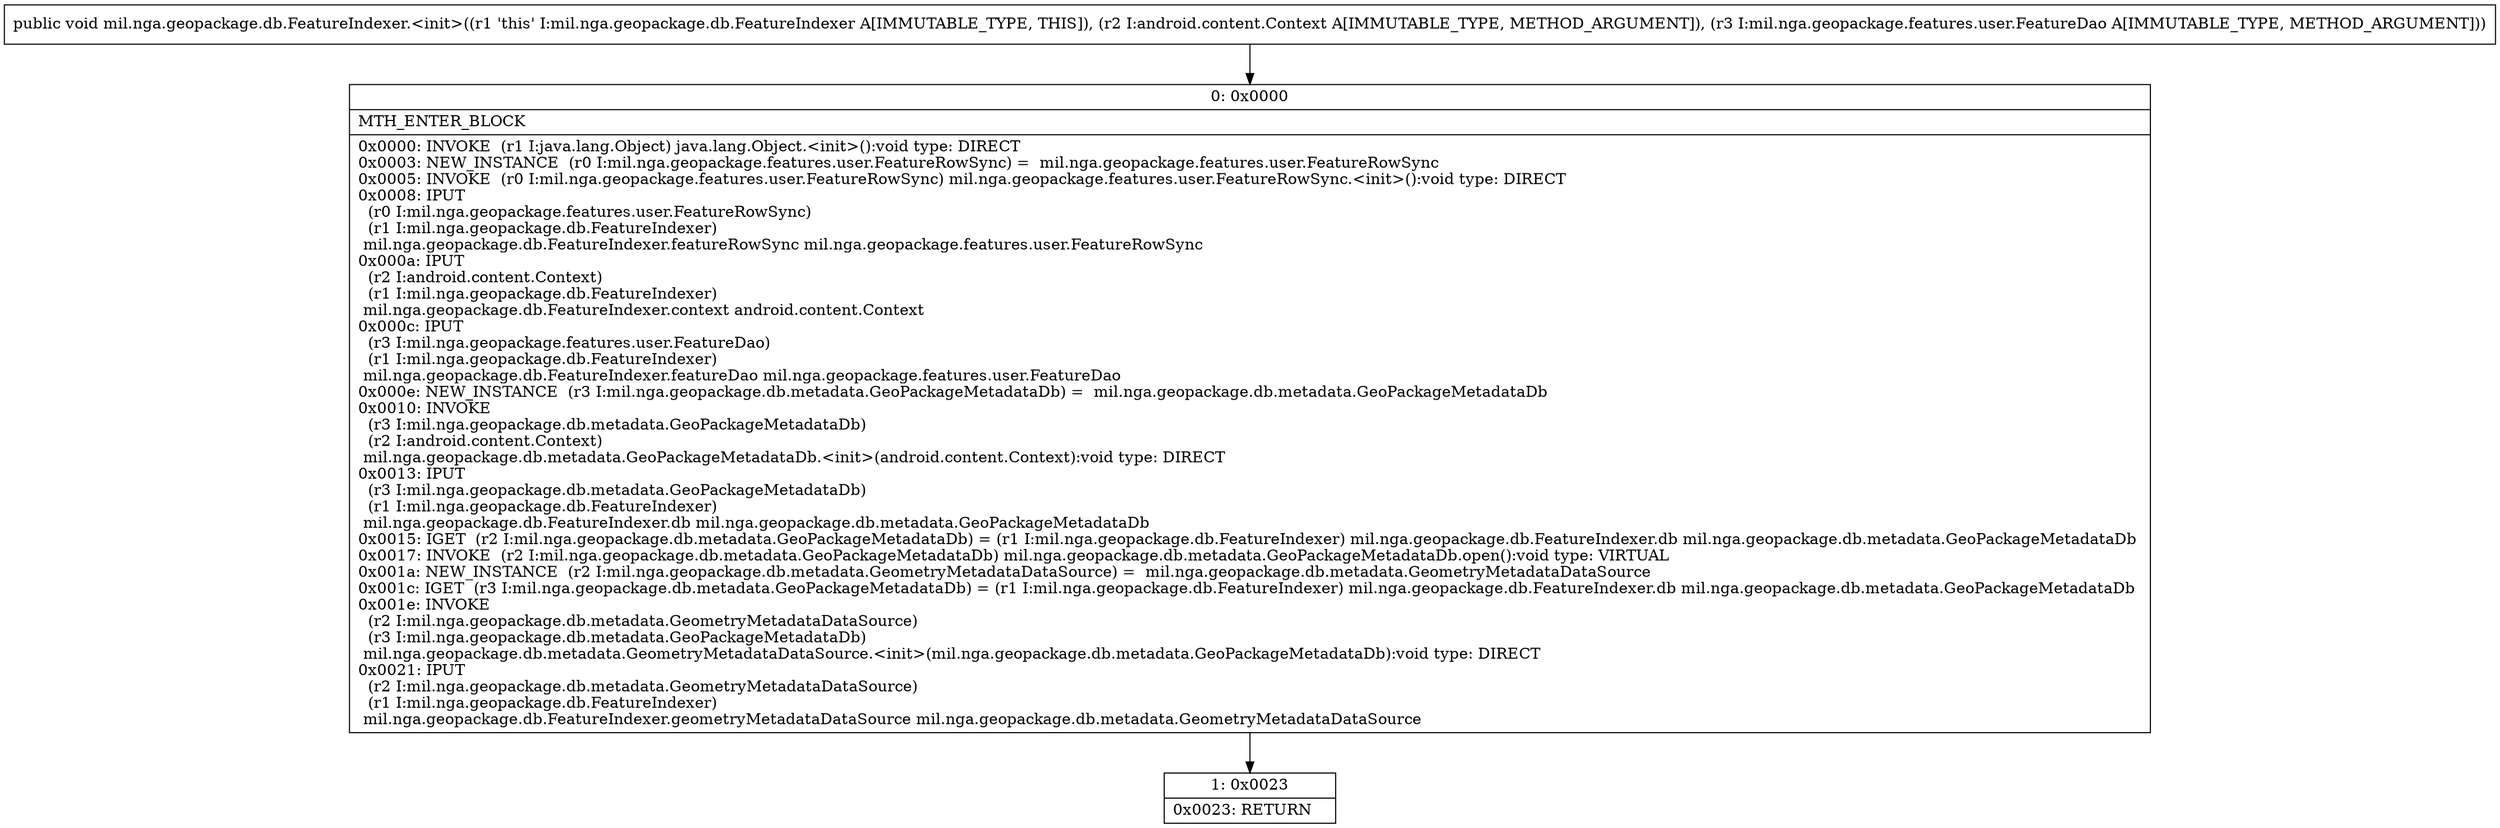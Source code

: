 digraph "CFG formil.nga.geopackage.db.FeatureIndexer.\<init\>(Landroid\/content\/Context;Lmil\/nga\/geopackage\/features\/user\/FeatureDao;)V" {
Node_0 [shape=record,label="{0\:\ 0x0000|MTH_ENTER_BLOCK\l|0x0000: INVOKE  (r1 I:java.lang.Object) java.lang.Object.\<init\>():void type: DIRECT \l0x0003: NEW_INSTANCE  (r0 I:mil.nga.geopackage.features.user.FeatureRowSync) =  mil.nga.geopackage.features.user.FeatureRowSync \l0x0005: INVOKE  (r0 I:mil.nga.geopackage.features.user.FeatureRowSync) mil.nga.geopackage.features.user.FeatureRowSync.\<init\>():void type: DIRECT \l0x0008: IPUT  \l  (r0 I:mil.nga.geopackage.features.user.FeatureRowSync)\l  (r1 I:mil.nga.geopackage.db.FeatureIndexer)\l mil.nga.geopackage.db.FeatureIndexer.featureRowSync mil.nga.geopackage.features.user.FeatureRowSync \l0x000a: IPUT  \l  (r2 I:android.content.Context)\l  (r1 I:mil.nga.geopackage.db.FeatureIndexer)\l mil.nga.geopackage.db.FeatureIndexer.context android.content.Context \l0x000c: IPUT  \l  (r3 I:mil.nga.geopackage.features.user.FeatureDao)\l  (r1 I:mil.nga.geopackage.db.FeatureIndexer)\l mil.nga.geopackage.db.FeatureIndexer.featureDao mil.nga.geopackage.features.user.FeatureDao \l0x000e: NEW_INSTANCE  (r3 I:mil.nga.geopackage.db.metadata.GeoPackageMetadataDb) =  mil.nga.geopackage.db.metadata.GeoPackageMetadataDb \l0x0010: INVOKE  \l  (r3 I:mil.nga.geopackage.db.metadata.GeoPackageMetadataDb)\l  (r2 I:android.content.Context)\l mil.nga.geopackage.db.metadata.GeoPackageMetadataDb.\<init\>(android.content.Context):void type: DIRECT \l0x0013: IPUT  \l  (r3 I:mil.nga.geopackage.db.metadata.GeoPackageMetadataDb)\l  (r1 I:mil.nga.geopackage.db.FeatureIndexer)\l mil.nga.geopackage.db.FeatureIndexer.db mil.nga.geopackage.db.metadata.GeoPackageMetadataDb \l0x0015: IGET  (r2 I:mil.nga.geopackage.db.metadata.GeoPackageMetadataDb) = (r1 I:mil.nga.geopackage.db.FeatureIndexer) mil.nga.geopackage.db.FeatureIndexer.db mil.nga.geopackage.db.metadata.GeoPackageMetadataDb \l0x0017: INVOKE  (r2 I:mil.nga.geopackage.db.metadata.GeoPackageMetadataDb) mil.nga.geopackage.db.metadata.GeoPackageMetadataDb.open():void type: VIRTUAL \l0x001a: NEW_INSTANCE  (r2 I:mil.nga.geopackage.db.metadata.GeometryMetadataDataSource) =  mil.nga.geopackage.db.metadata.GeometryMetadataDataSource \l0x001c: IGET  (r3 I:mil.nga.geopackage.db.metadata.GeoPackageMetadataDb) = (r1 I:mil.nga.geopackage.db.FeatureIndexer) mil.nga.geopackage.db.FeatureIndexer.db mil.nga.geopackage.db.metadata.GeoPackageMetadataDb \l0x001e: INVOKE  \l  (r2 I:mil.nga.geopackage.db.metadata.GeometryMetadataDataSource)\l  (r3 I:mil.nga.geopackage.db.metadata.GeoPackageMetadataDb)\l mil.nga.geopackage.db.metadata.GeometryMetadataDataSource.\<init\>(mil.nga.geopackage.db.metadata.GeoPackageMetadataDb):void type: DIRECT \l0x0021: IPUT  \l  (r2 I:mil.nga.geopackage.db.metadata.GeometryMetadataDataSource)\l  (r1 I:mil.nga.geopackage.db.FeatureIndexer)\l mil.nga.geopackage.db.FeatureIndexer.geometryMetadataDataSource mil.nga.geopackage.db.metadata.GeometryMetadataDataSource \l}"];
Node_1 [shape=record,label="{1\:\ 0x0023|0x0023: RETURN   \l}"];
MethodNode[shape=record,label="{public void mil.nga.geopackage.db.FeatureIndexer.\<init\>((r1 'this' I:mil.nga.geopackage.db.FeatureIndexer A[IMMUTABLE_TYPE, THIS]), (r2 I:android.content.Context A[IMMUTABLE_TYPE, METHOD_ARGUMENT]), (r3 I:mil.nga.geopackage.features.user.FeatureDao A[IMMUTABLE_TYPE, METHOD_ARGUMENT])) }"];
MethodNode -> Node_0;
Node_0 -> Node_1;
}

